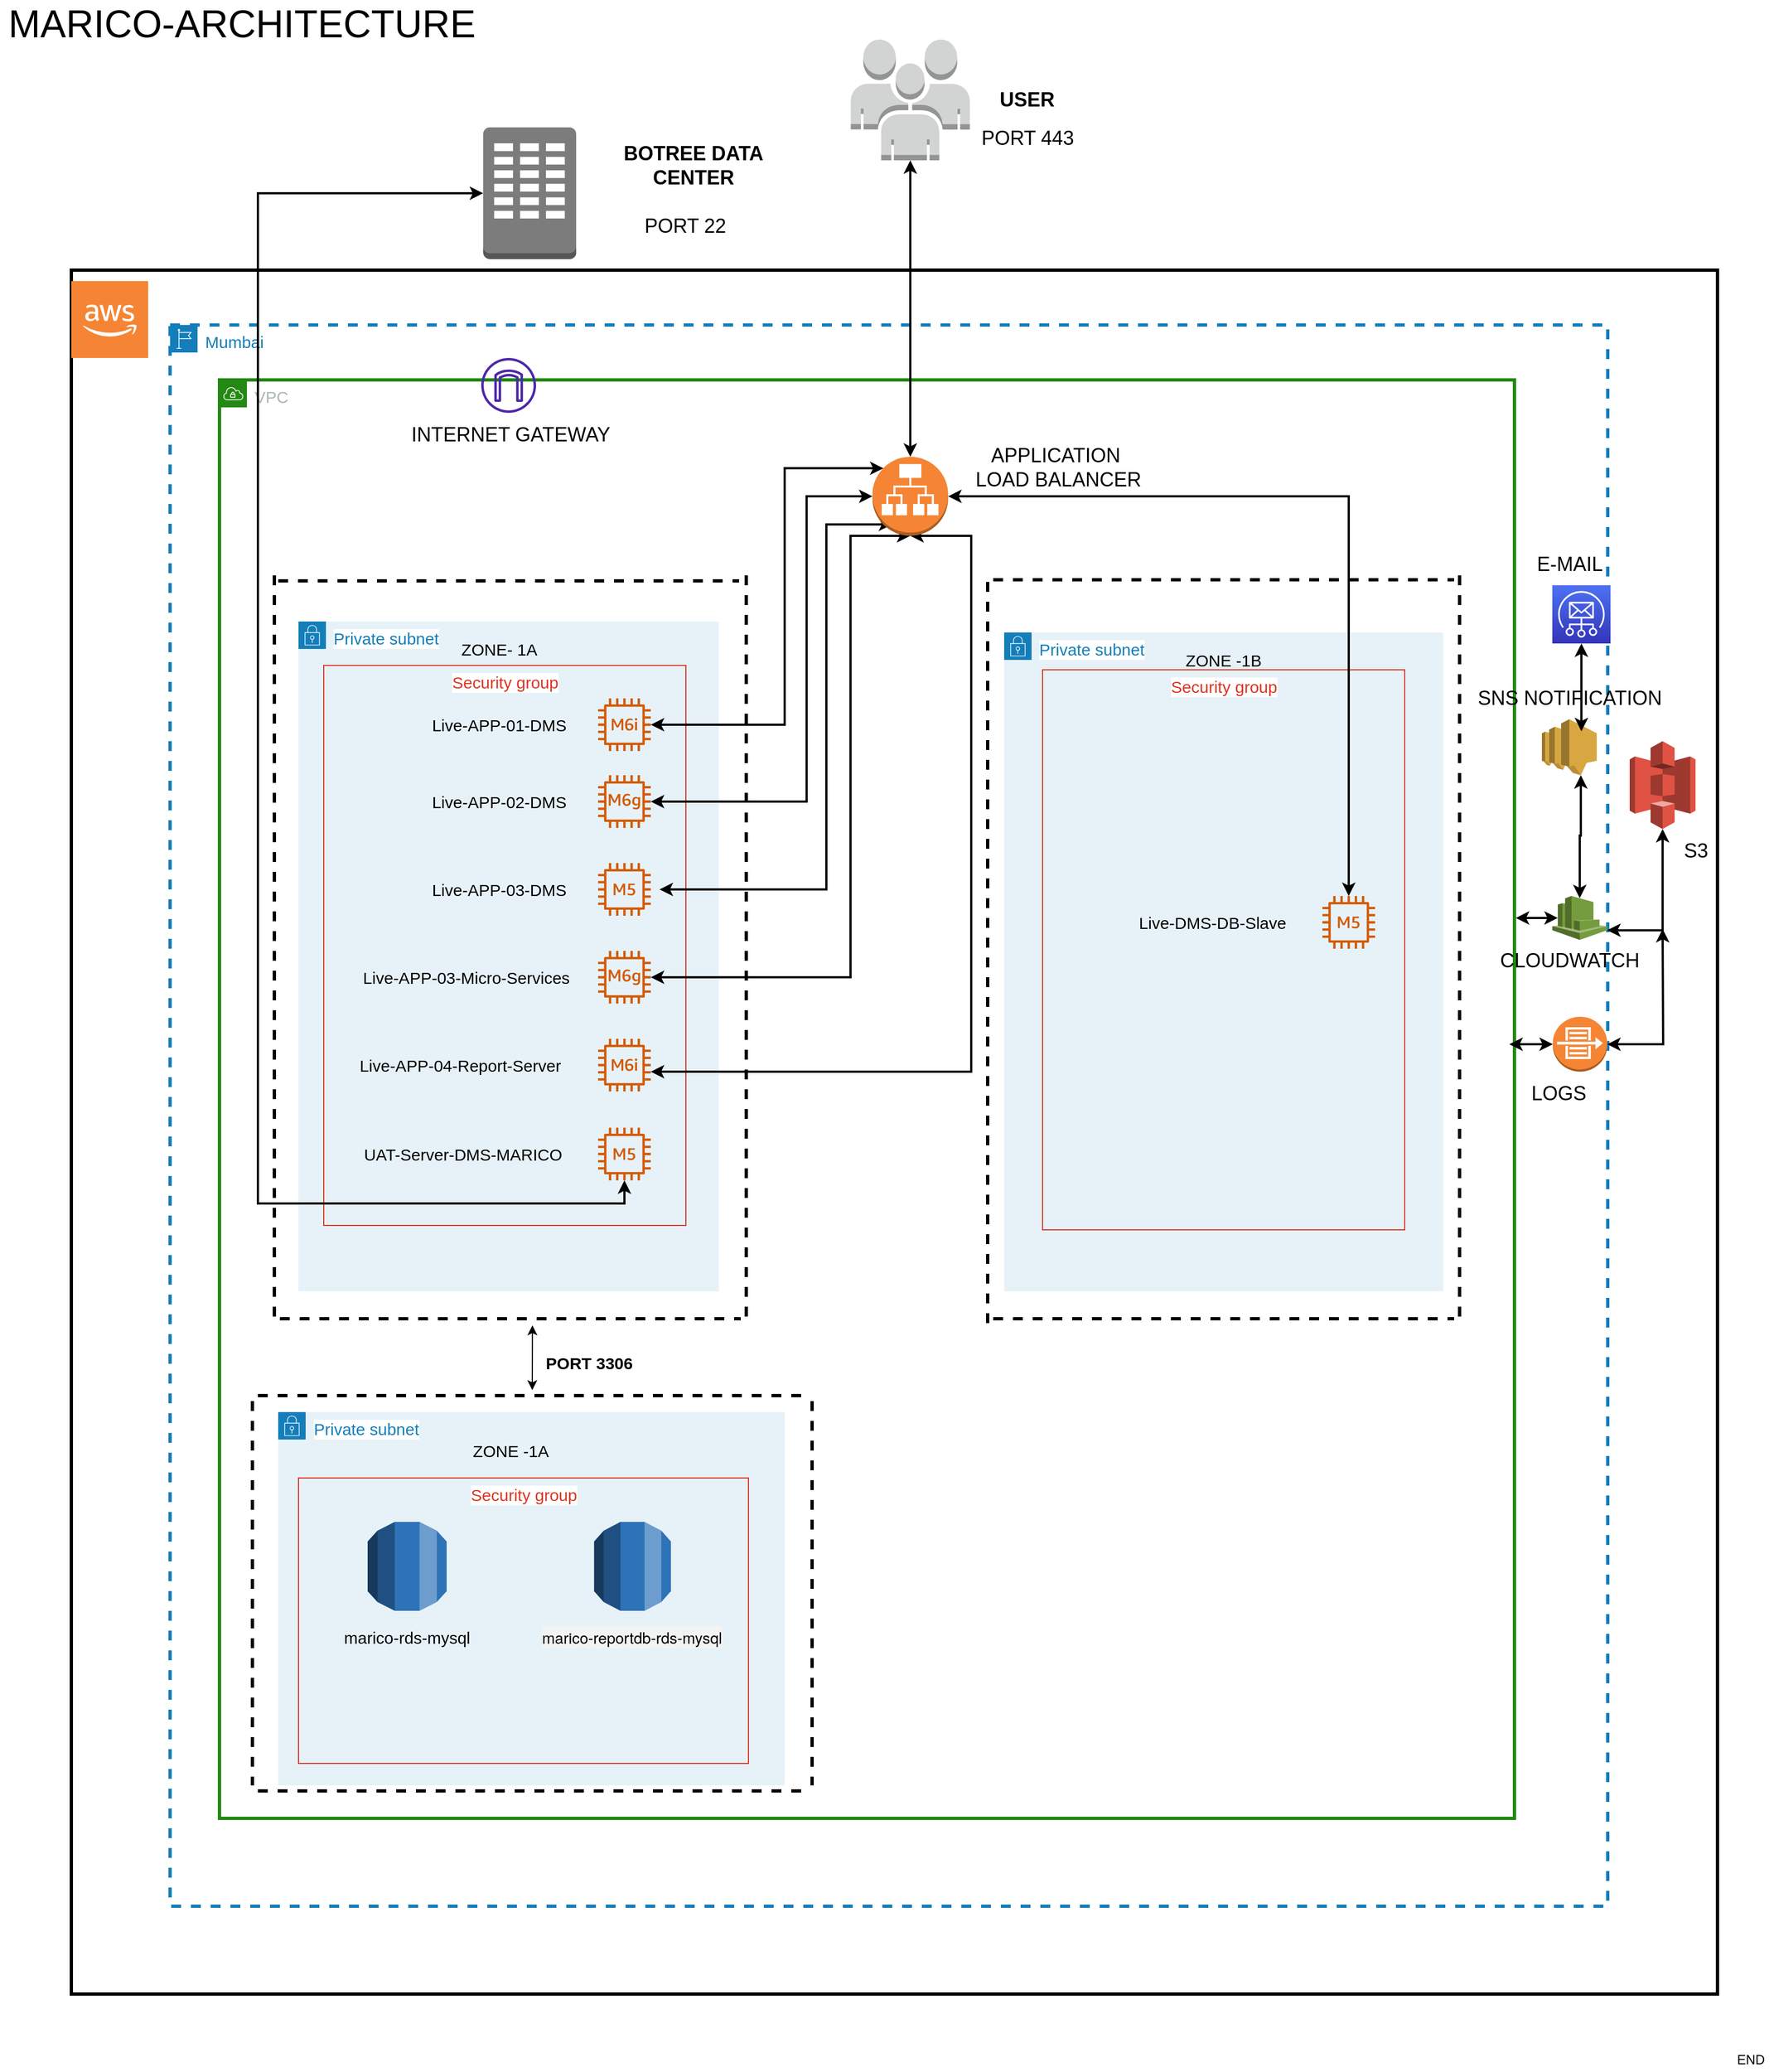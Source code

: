 <mxfile version="13.9.9" type="device"><diagram id="JyilSyNRjjPE3tcMWbiT" name="Page-2"><mxGraphModel dx="2287" dy="1421" grid="1" gridSize="10" guides="1" tooltips="1" connect="1" arrows="1" fold="1" page="1" pageScale="1" pageWidth="583" pageHeight="413" math="0" shadow="0"><root><mxCell id="L1LaA_qgiJY3RNdWZ7GD-0"/><mxCell id="L1LaA_qgiJY3RNdWZ7GD-1" parent="L1LaA_qgiJY3RNdWZ7GD-0"/><mxCell id="ITzRKUyNa860-uXXQrM_-3" value="" style="rounded=0;whiteSpace=wrap;html=1;labelBackgroundColor=#ffffff;strokeWidth=3;fontFamily=Times New Roman;fontSize=15;" parent="L1LaA_qgiJY3RNdWZ7GD-1" vertex="1"><mxGeometry x="-60" y="-70" width="1500" height="1570" as="geometry"/></mxCell><mxCell id="ITzRKUyNa860-uXXQrM_-4" value="" style="outlineConnect=0;dashed=0;verticalLabelPosition=bottom;verticalAlign=top;align=center;html=1;shape=mxgraph.aws3.cloud_2;fillColor=#F58534;gradientColor=none;labelBackgroundColor=#ffffff;strokeWidth=1;fontFamily=Times New Roman;fontSize=15;" parent="L1LaA_qgiJY3RNdWZ7GD-1" vertex="1"><mxGeometry x="-60" y="-60" width="70" height="70" as="geometry"/></mxCell><mxCell id="ITzRKUyNa860-uXXQrM_-5" value="&lt;font style=&quot;font-size: 15px;&quot;&gt;Mumbai&lt;/font&gt;" style="points=[[0,0],[0.25,0],[0.5,0],[0.75,0],[1,0],[1,0.25],[1,0.5],[1,0.75],[1,1],[0.75,1],[0.5,1],[0.25,1],[0,1],[0,0.75],[0,0.5],[0,0.25]];outlineConnect=0;gradientColor=none;html=1;whiteSpace=wrap;fontSize=12;fontStyle=0;shape=mxgraph.aws4.group;grIcon=mxgraph.aws4.group_region;strokeColor=#147EBA;fillColor=none;verticalAlign=top;align=left;spacingLeft=30;fontColor=#147EBA;dashed=1;labelBackgroundColor=#ffffff;strokeWidth=3;" parent="L1LaA_qgiJY3RNdWZ7GD-1" vertex="1"><mxGeometry x="30" y="-20" width="1310" height="1440" as="geometry"/></mxCell><mxCell id="ITzRKUyNa860-uXXQrM_-6" value="&lt;font style=&quot;font-size: 15px;&quot;&gt;VPC&lt;/font&gt;" style="points=[[0,0],[0.25,0],[0.5,0],[0.75,0],[1,0],[1,0.25],[1,0.5],[1,0.75],[1,1],[0.75,1],[0.5,1],[0.25,1],[0,1],[0,0.75],[0,0.5],[0,0.25]];outlineConnect=0;gradientColor=none;html=1;whiteSpace=wrap;fontSize=12;fontStyle=0;shape=mxgraph.aws4.group;grIcon=mxgraph.aws4.group_vpc;strokeColor=#248814;fillColor=none;verticalAlign=top;align=left;spacingLeft=30;fontColor=#AAB7B8;dashed=0;labelBackgroundColor=#ffffff;strokeWidth=3;" parent="L1LaA_qgiJY3RNdWZ7GD-1" vertex="1"><mxGeometry x="75" y="30" width="1180" height="1310" as="geometry"/></mxCell><mxCell id="ITzRKUyNa860-uXXQrM_-7" value="&lt;font style=&quot;font-size: 15px;&quot;&gt;Private subnet&lt;/font&gt;" style="points=[[0,0],[0.25,0],[0.5,0],[0.75,0],[1,0],[1,0.25],[1,0.5],[1,0.75],[1,1],[0.75,1],[0.5,1],[0.25,1],[0,1],[0,0.75],[0,0.5],[0,0.25]];outlineConnect=0;gradientColor=none;html=1;whiteSpace=wrap;fontSize=12;fontStyle=0;shape=mxgraph.aws4.group;grIcon=mxgraph.aws4.group_security_group;grStroke=0;strokeColor=#147EBA;fillColor=#E6F2F8;verticalAlign=top;align=left;spacingLeft=30;fontColor=#147EBA;dashed=0;labelBackgroundColor=#ffffff;" parent="L1LaA_qgiJY3RNdWZ7GD-1" vertex="1"><mxGeometry x="147" y="250" width="383" height="610" as="geometry"/></mxCell><mxCell id="ITzRKUyNa860-uXXQrM_-8" value="&lt;font style=&quot;font-size: 15px;&quot;&gt;Private subnet&lt;/font&gt;" style="points=[[0,0],[0.25,0],[0.5,0],[0.75,0],[1,0],[1,0.25],[1,0.5],[1,0.75],[1,1],[0.75,1],[0.5,1],[0.25,1],[0,1],[0,0.75],[0,0.5],[0,0.25]];outlineConnect=0;gradientColor=none;html=1;whiteSpace=wrap;fontSize=12;fontStyle=0;shape=mxgraph.aws4.group;grIcon=mxgraph.aws4.group_security_group;grStroke=0;strokeColor=#147EBA;fillColor=#E6F2F8;verticalAlign=top;align=left;spacingLeft=30;fontColor=#147EBA;dashed=0;labelBackgroundColor=#ffffff;" parent="L1LaA_qgiJY3RNdWZ7GD-1" vertex="1"><mxGeometry x="790" y="260" width="400" height="600" as="geometry"/></mxCell><mxCell id="ITzRKUyNa860-uXXQrM_-10" value="&lt;font style=&quot;font-size: 15px;&quot;&gt;Security group&lt;/font&gt;" style="fillColor=none;strokeColor=#DD3522;verticalAlign=top;fontStyle=0;fontColor=#DD3522;labelBackgroundColor=#ffffff;html=1;" parent="L1LaA_qgiJY3RNdWZ7GD-1" vertex="1"><mxGeometry x="170" y="290" width="330" height="510" as="geometry"/></mxCell><mxCell id="sH3xfjteHCas7f15_fcE-0" value="" style="sketch=0;outlineConnect=0;fontColor=#232F3E;gradientColor=none;fillColor=#D45B07;strokeColor=none;dashed=0;verticalLabelPosition=bottom;verticalAlign=top;align=center;html=1;fontSize=12;fontStyle=0;aspect=fixed;pointerEvents=1;shape=mxgraph.aws4.ec2_m6i_instance;" parent="L1LaA_qgiJY3RNdWZ7GD-1" vertex="1"><mxGeometry x="420" y="320" width="48" height="48" as="geometry"/></mxCell><mxCell id="sH3xfjteHCas7f15_fcE-2" value="" style="sketch=0;outlineConnect=0;fontColor=#232F3E;gradientColor=none;fillColor=#D45B07;strokeColor=none;dashed=0;verticalLabelPosition=bottom;verticalAlign=top;align=center;html=1;fontSize=12;fontStyle=0;aspect=fixed;pointerEvents=1;shape=mxgraph.aws4.m6g_instance;" parent="L1LaA_qgiJY3RNdWZ7GD-1" vertex="1"><mxGeometry x="420" y="390" width="48" height="48" as="geometry"/></mxCell><mxCell id="sH3xfjteHCas7f15_fcE-3" value="" style="sketch=0;outlineConnect=0;fontColor=#232F3E;gradientColor=none;fillColor=#D45B07;strokeColor=none;dashed=0;verticalLabelPosition=bottom;verticalAlign=top;align=center;html=1;fontSize=12;fontStyle=0;aspect=fixed;pointerEvents=1;shape=mxgraph.aws4.m5_instance;" parent="L1LaA_qgiJY3RNdWZ7GD-1" vertex="1"><mxGeometry x="420" y="470" width="48" height="48" as="geometry"/></mxCell><mxCell id="sH3xfjteHCas7f15_fcE-4" value="" style="sketch=0;outlineConnect=0;fontColor=#232F3E;gradientColor=none;fillColor=#D45B07;strokeColor=none;dashed=0;verticalLabelPosition=bottom;verticalAlign=top;align=center;html=1;fontSize=12;fontStyle=0;aspect=fixed;pointerEvents=1;shape=mxgraph.aws4.m6g_instance;" parent="L1LaA_qgiJY3RNdWZ7GD-1" vertex="1"><mxGeometry x="420" y="550" width="48" height="48" as="geometry"/></mxCell><mxCell id="sH3xfjteHCas7f15_fcE-5" value="" style="sketch=0;outlineConnect=0;fontColor=#232F3E;gradientColor=none;fillColor=#D45B07;strokeColor=none;dashed=0;verticalLabelPosition=bottom;verticalAlign=top;align=center;html=1;fontSize=12;fontStyle=0;aspect=fixed;pointerEvents=1;shape=mxgraph.aws4.ec2_m6i_instance;" parent="L1LaA_qgiJY3RNdWZ7GD-1" vertex="1"><mxGeometry x="420" y="630" width="48" height="48" as="geometry"/></mxCell><mxCell id="sH3xfjteHCas7f15_fcE-6" value="" style="sketch=0;outlineConnect=0;fontColor=#232F3E;gradientColor=none;fillColor=#D45B07;strokeColor=none;dashed=0;verticalLabelPosition=bottom;verticalAlign=top;align=center;html=1;fontSize=12;fontStyle=0;aspect=fixed;pointerEvents=1;shape=mxgraph.aws4.m5_instance;" parent="L1LaA_qgiJY3RNdWZ7GD-1" vertex="1"><mxGeometry x="420" y="711" width="48" height="48" as="geometry"/></mxCell><mxCell id="sH3xfjteHCas7f15_fcE-8" value="Live-APP-01-DMS" style="text;html=1;strokeColor=none;fillColor=none;align=center;verticalAlign=middle;whiteSpace=wrap;rounded=0;fontSize=15;" parent="L1LaA_qgiJY3RNdWZ7GD-1" vertex="1"><mxGeometry x="260" y="329" width="140" height="30" as="geometry"/></mxCell><mxCell id="sH3xfjteHCas7f15_fcE-9" value="&lt;font style=&quot;font-size: 15px;&quot;&gt;Live-APP-02-DMS&lt;/font&gt;" style="text;html=1;strokeColor=none;fillColor=none;align=center;verticalAlign=middle;whiteSpace=wrap;rounded=0;" parent="L1LaA_qgiJY3RNdWZ7GD-1" vertex="1"><mxGeometry x="260" y="399" width="140" height="30" as="geometry"/></mxCell><mxCell id="sH3xfjteHCas7f15_fcE-10" value="&lt;font style=&quot;font-size: 15px;&quot;&gt;Live-APP-03-DMS&lt;/font&gt;" style="text;html=1;strokeColor=none;fillColor=none;align=center;verticalAlign=middle;whiteSpace=wrap;rounded=0;" parent="L1LaA_qgiJY3RNdWZ7GD-1" vertex="1"><mxGeometry x="260" y="479" width="140" height="30" as="geometry"/></mxCell><mxCell id="sH3xfjteHCas7f15_fcE-11" value="&lt;font style=&quot;font-size: 15px;&quot;&gt;Live-APP-04-Report-Server&lt;/font&gt;" style="text;html=1;strokeColor=none;fillColor=none;align=center;verticalAlign=middle;whiteSpace=wrap;rounded=0;" parent="L1LaA_qgiJY3RNdWZ7GD-1" vertex="1"><mxGeometry x="200" y="639" width="188.5" height="30" as="geometry"/></mxCell><mxCell id="sH3xfjteHCas7f15_fcE-12" value="&lt;font style=&quot;font-size: 15px;&quot;&gt;Live-APP-03-Micro-Services&lt;/font&gt;" style="text;html=1;strokeColor=none;fillColor=none;align=center;verticalAlign=middle;whiteSpace=wrap;rounded=0;" parent="L1LaA_qgiJY3RNdWZ7GD-1" vertex="1"><mxGeometry x="200" y="559" width="200" height="30" as="geometry"/></mxCell><mxCell id="sH3xfjteHCas7f15_fcE-14" value="&lt;font style=&quot;font-size: 15px;&quot;&gt;UAT-Server-DMS-MARICO&lt;/font&gt;" style="text;html=1;strokeColor=none;fillColor=none;align=center;verticalAlign=middle;whiteSpace=wrap;rounded=0;" parent="L1LaA_qgiJY3RNdWZ7GD-1" vertex="1"><mxGeometry x="200" y="720" width="194.25" height="30" as="geometry"/></mxCell><mxCell id="sH3xfjteHCas7f15_fcE-15" value="&lt;font style=&quot;font-size: 15px&quot;&gt;ZONE- 1A&lt;/font&gt;" style="text;html=1;strokeColor=none;fillColor=none;align=center;verticalAlign=middle;whiteSpace=wrap;rounded=0;" parent="L1LaA_qgiJY3RNdWZ7GD-1" vertex="1"><mxGeometry x="260" y="260" width="140" height="30" as="geometry"/></mxCell><mxCell id="sH3xfjteHCas7f15_fcE-16" value="&lt;font style=&quot;font-size: 15px&quot;&gt;ZONE -1B&lt;/font&gt;" style="text;html=1;strokeColor=none;fillColor=none;align=center;verticalAlign=middle;whiteSpace=wrap;rounded=0;strokeWidth=1;" parent="L1LaA_qgiJY3RNdWZ7GD-1" vertex="1"><mxGeometry x="920" y="270" width="140" height="30" as="geometry"/></mxCell><mxCell id="Rf9Geps-EGxBJYO9oSR--0" value="" style="line;strokeWidth=3;direction=south;html=1;dashed=1;" parent="L1LaA_qgiJY3RNdWZ7GD-1" vertex="1"><mxGeometry x="550" y="208" width="10" height="682" as="geometry"/></mxCell><mxCell id="Rf9Geps-EGxBJYO9oSR--1" value="" style="line;strokeWidth=3;html=1;dashed=1;" parent="L1LaA_qgiJY3RNdWZ7GD-1" vertex="1"><mxGeometry x="130" y="880" width="420" height="10" as="geometry"/></mxCell><mxCell id="Rf9Geps-EGxBJYO9oSR--2" value="" style="line;strokeWidth=3;direction=south;html=1;dashed=1;" parent="L1LaA_qgiJY3RNdWZ7GD-1" vertex="1"><mxGeometry x="120" y="208" width="10" height="682" as="geometry"/></mxCell><mxCell id="Rf9Geps-EGxBJYO9oSR--3" value="" style="line;strokeWidth=3;html=1;dashed=1;" parent="L1LaA_qgiJY3RNdWZ7GD-1" vertex="1"><mxGeometry x="128.5" y="208" width="420" height="10" as="geometry"/></mxCell><mxCell id="Rf9Geps-EGxBJYO9oSR--4" value="" style="line;strokeWidth=3;html=1;dashed=1;" parent="L1LaA_qgiJY3RNdWZ7GD-1" vertex="1"><mxGeometry x="780" y="880" width="420" height="10" as="geometry"/></mxCell><mxCell id="Rf9Geps-EGxBJYO9oSR--5" value="" style="line;strokeWidth=3;html=1;dashed=1;" parent="L1LaA_qgiJY3RNdWZ7GD-1" vertex="1"><mxGeometry x="780" y="207" width="420" height="10" as="geometry"/></mxCell><mxCell id="Rf9Geps-EGxBJYO9oSR--6" value="" style="line;strokeWidth=3;direction=south;html=1;dashed=1;" parent="L1LaA_qgiJY3RNdWZ7GD-1" vertex="1"><mxGeometry x="1200" y="208" width="10" height="682" as="geometry"/></mxCell><mxCell id="Rf9Geps-EGxBJYO9oSR--7" value="" style="line;strokeWidth=3;direction=south;html=1;dashed=1;" parent="L1LaA_qgiJY3RNdWZ7GD-1" vertex="1"><mxGeometry x="770" y="214" width="10" height="682" as="geometry"/></mxCell><mxCell id="Rf9Geps-EGxBJYO9oSR--10" value="&lt;font style=&quot;font-size: 15px;&quot;&gt;Security group&lt;/font&gt;" style="fillColor=none;strokeColor=#DD3522;verticalAlign=top;fontStyle=0;fontColor=#DD3522;labelBackgroundColor=#ffffff;html=1;" parent="L1LaA_qgiJY3RNdWZ7GD-1" vertex="1"><mxGeometry x="825" y="294" width="330" height="510" as="geometry"/></mxCell><mxCell id="Rf9Geps-EGxBJYO9oSR--11" value="&lt;font style=&quot;font-size: 15px;&quot;&gt;Live-DMS-DB-Slave&lt;/font&gt;" style="text;html=1;strokeColor=none;fillColor=none;align=center;verticalAlign=middle;whiteSpace=wrap;rounded=0;" parent="L1LaA_qgiJY3RNdWZ7GD-1" vertex="1"><mxGeometry x="910" y="509" width="140" height="30" as="geometry"/></mxCell><mxCell id="Rf9Geps-EGxBJYO9oSR--12" value="" style="sketch=0;outlineConnect=0;fontColor=#232F3E;gradientColor=none;fillColor=#D45B07;strokeColor=none;dashed=0;verticalLabelPosition=bottom;verticalAlign=top;align=center;html=1;fontSize=12;fontStyle=0;aspect=fixed;pointerEvents=1;shape=mxgraph.aws4.m5_instance;" parent="L1LaA_qgiJY3RNdWZ7GD-1" vertex="1"><mxGeometry x="1080" y="500" width="48" height="48" as="geometry"/></mxCell><mxCell id="Rf9Geps-EGxBJYO9oSR--13" value="&lt;font style=&quot;font-size: 15px;&quot;&gt;Private subnet&lt;/font&gt;" style="points=[[0,0],[0.25,0],[0.5,0],[0.75,0],[1,0],[1,0.25],[1,0.5],[1,0.75],[1,1],[0.75,1],[0.5,1],[0.25,1],[0,1],[0,0.75],[0,0.5],[0,0.25]];outlineConnect=0;gradientColor=none;html=1;whiteSpace=wrap;fontSize=12;fontStyle=0;shape=mxgraph.aws4.group;grIcon=mxgraph.aws4.group_security_group;grStroke=0;strokeColor=#147EBA;fillColor=#E6F2F8;verticalAlign=top;align=left;spacingLeft=30;fontColor=#147EBA;dashed=0;labelBackgroundColor=#ffffff;" parent="L1LaA_qgiJY3RNdWZ7GD-1" vertex="1"><mxGeometry x="128.5" y="970" width="461.5" height="340" as="geometry"/></mxCell><mxCell id="Rf9Geps-EGxBJYO9oSR--15" value="&lt;font style=&quot;font-size: 15px;&quot;&gt;Security group&lt;/font&gt;" style="fillColor=none;strokeColor=#DD3522;verticalAlign=top;fontStyle=0;fontColor=#DD3522;labelBackgroundColor=#ffffff;html=1;" parent="L1LaA_qgiJY3RNdWZ7GD-1" vertex="1"><mxGeometry x="147" y="1030" width="410" height="260" as="geometry"/></mxCell><mxCell id="Rf9Geps-EGxBJYO9oSR--18" value="&lt;font style=&quot;font-size: 15px&quot;&gt;ZONE -1A&lt;/font&gt;" style="text;html=1;strokeColor=none;fillColor=none;align=center;verticalAlign=middle;whiteSpace=wrap;rounded=0;" parent="L1LaA_qgiJY3RNdWZ7GD-1" vertex="1"><mxGeometry x="245.75" y="990" width="188.5" height="30" as="geometry"/></mxCell><mxCell id="Rf9Geps-EGxBJYO9oSR--19" value="" style="outlineConnect=0;dashed=0;verticalLabelPosition=bottom;verticalAlign=top;align=center;html=1;shape=mxgraph.aws3.rds;fillColor=#2E73B8;gradientColor=none;strokeWidth=1;fontSize=15;" parent="L1LaA_qgiJY3RNdWZ7GD-1" vertex="1"><mxGeometry x="210" y="1070" width="72" height="81" as="geometry"/></mxCell><mxCell id="Rf9Geps-EGxBJYO9oSR--20" value="" style="outlineConnect=0;dashed=0;verticalLabelPosition=bottom;verticalAlign=top;align=center;html=1;shape=mxgraph.aws3.rds;fillColor=#2E73B8;gradientColor=none;strokeWidth=1;fontSize=15;" parent="L1LaA_qgiJY3RNdWZ7GD-1" vertex="1"><mxGeometry x="416.37" y="1070" width="70" height="81" as="geometry"/></mxCell><mxCell id="Rf9Geps-EGxBJYO9oSR--21" value="&lt;font style=&quot;font-size: 15px;&quot;&gt;marico-rds-mysql&lt;/font&gt;" style="text;html=1;strokeColor=none;fillColor=none;align=center;verticalAlign=middle;whiteSpace=wrap;rounded=0;" parent="L1LaA_qgiJY3RNdWZ7GD-1" vertex="1"><mxGeometry x="148.88" y="1160" width="194.25" height="30" as="geometry"/></mxCell><mxCell id="Rf9Geps-EGxBJYO9oSR--22" value="&lt;a style=&quot;background-color: rgb(242, 243, 243); border-radius: 2px; padding: 0px; text-decoration-line: none; cursor: default; pointer-events: none; font-family: &amp;quot;Amazon Ember&amp;quot;, &amp;quot;Helvetica Neue&amp;quot;, Roboto, Arial, sans-serif; font-size: 14px; text-align: start;&quot; class=&quot;awsui-breadcrumb-link&quot; href=&quot;https://ap-south-1.console.aws.amazon.com/rds/home?region=ap-south-1#&quot;&gt;&lt;span class=&quot;awsui-breadcrumb-link-text&quot;&gt;&lt;font color=&quot;#000000&quot;&gt;marico-reportdb-rds-mysql&lt;/font&gt;&lt;/span&gt;&lt;/a&gt;" style="text;html=1;strokeColor=none;fillColor=none;align=center;verticalAlign=middle;whiteSpace=wrap;rounded=0;fontColor=#000000;" parent="L1LaA_qgiJY3RNdWZ7GD-1" vertex="1"><mxGeometry x="354.25" y="1160" width="194.25" height="30" as="geometry"/></mxCell><mxCell id="Rf9Geps-EGxBJYO9oSR--23" value="" style="line;strokeWidth=3;html=1;dashed=1;" parent="L1LaA_qgiJY3RNdWZ7GD-1" vertex="1"><mxGeometry x="110" y="950" width="500" height="10" as="geometry"/></mxCell><mxCell id="Rf9Geps-EGxBJYO9oSR--24" value="" style="line;strokeWidth=3;direction=south;html=1;dashed=1;" parent="L1LaA_qgiJY3RNdWZ7GD-1" vertex="1"><mxGeometry x="610" y="960" width="10" height="350" as="geometry"/></mxCell><mxCell id="Rf9Geps-EGxBJYO9oSR--25" value="" style="line;strokeWidth=3;html=1;dashed=1;" parent="L1LaA_qgiJY3RNdWZ7GD-1" vertex="1"><mxGeometry x="110" y="1310" width="500" height="10" as="geometry"/></mxCell><mxCell id="Rf9Geps-EGxBJYO9oSR--26" value="" style="line;strokeWidth=3;direction=south;html=1;dashed=1;" parent="L1LaA_qgiJY3RNdWZ7GD-1" vertex="1"><mxGeometry x="100" y="960" width="10" height="350" as="geometry"/></mxCell><mxCell id="Rf9Geps-EGxBJYO9oSR--41" style="edgeStyle=orthogonalEdgeStyle;rounded=0;orthogonalLoop=1;jettySize=auto;html=1;fontSize=15;fontColor=#000000;strokeWidth=2;startArrow=classic;startFill=1;exitX=0;exitY=0.5;exitDx=0;exitDy=0;exitPerimeter=0;" parent="L1LaA_qgiJY3RNdWZ7GD-1" source="Rf9Geps-EGxBJYO9oSR--29" target="sH3xfjteHCas7f15_fcE-6" edge="1"><mxGeometry relative="1" as="geometry"><mxPoint x="240" y="-140" as="sourcePoint"/><Array as="points"><mxPoint x="110" y="-140"/><mxPoint x="110" y="780"/><mxPoint x="444" y="780"/></Array></mxGeometry></mxCell><mxCell id="Rf9Geps-EGxBJYO9oSR--29" value="" style="outlineConnect=0;dashed=0;verticalLabelPosition=bottom;verticalAlign=top;align=center;html=1;shape=mxgraph.aws3.corporate_data_center;fillColor=#7D7C7C;gradientColor=none;strokeWidth=1;fontSize=15;fontColor=#000000;" parent="L1LaA_qgiJY3RNdWZ7GD-1" vertex="1"><mxGeometry x="315.25" y="-200" width="84.75" height="120" as="geometry"/></mxCell><mxCell id="Rf9Geps-EGxBJYO9oSR--40" style="edgeStyle=orthogonalEdgeStyle;rounded=0;orthogonalLoop=1;jettySize=auto;html=1;exitX=1;exitY=0.5;exitDx=0;exitDy=0;exitPerimeter=0;fontSize=15;fontColor=#000000;strokeWidth=2;startArrow=classic;startFill=1;" parent="L1LaA_qgiJY3RNdWZ7GD-1" source="Rf9Geps-EGxBJYO9oSR--32" target="Rf9Geps-EGxBJYO9oSR--12" edge="1"><mxGeometry relative="1" as="geometry"/></mxCell><mxCell id="Rf9Geps-EGxBJYO9oSR--51" style="edgeStyle=orthogonalEdgeStyle;rounded=0;orthogonalLoop=1;jettySize=auto;html=1;exitX=0.145;exitY=0.145;exitDx=0;exitDy=0;exitPerimeter=0;strokeWidth=2;fontSize=18;fontColor=#000000;startArrow=classic;startFill=1;" parent="L1LaA_qgiJY3RNdWZ7GD-1" source="Rf9Geps-EGxBJYO9oSR--32" target="sH3xfjteHCas7f15_fcE-0" edge="1"><mxGeometry relative="1" as="geometry"><Array as="points"><mxPoint x="590" y="110"/><mxPoint x="590" y="344"/></Array></mxGeometry></mxCell><mxCell id="Rf9Geps-EGxBJYO9oSR--52" style="edgeStyle=orthogonalEdgeStyle;rounded=0;orthogonalLoop=1;jettySize=auto;html=1;exitX=0;exitY=0.5;exitDx=0;exitDy=0;exitPerimeter=0;strokeWidth=2;fontSize=18;fontColor=#000000;startArrow=classic;startFill=1;" parent="L1LaA_qgiJY3RNdWZ7GD-1" source="Rf9Geps-EGxBJYO9oSR--32" target="sH3xfjteHCas7f15_fcE-2" edge="1"><mxGeometry relative="1" as="geometry"><Array as="points"><mxPoint x="610" y="136"/><mxPoint x="610" y="414"/></Array></mxGeometry></mxCell><mxCell id="Rf9Geps-EGxBJYO9oSR--53" style="edgeStyle=orthogonalEdgeStyle;rounded=0;orthogonalLoop=1;jettySize=auto;html=1;exitX=0.145;exitY=0.855;exitDx=0;exitDy=0;exitPerimeter=0;strokeWidth=2;fontSize=18;fontColor=#000000;startArrow=classic;startFill=1;" parent="L1LaA_qgiJY3RNdWZ7GD-1" edge="1"><mxGeometry relative="1" as="geometry"><mxPoint x="688.005" y="161.56" as="sourcePoint"/><mxPoint x="476" y="494" as="targetPoint"/><Array as="points"><mxPoint x="628" y="162"/><mxPoint x="628" y="494"/></Array></mxGeometry></mxCell><mxCell id="Rf9Geps-EGxBJYO9oSR--54" style="edgeStyle=orthogonalEdgeStyle;rounded=0;orthogonalLoop=1;jettySize=auto;html=1;exitX=0.5;exitY=1;exitDx=0;exitDy=0;exitPerimeter=0;strokeWidth=2;fontSize=18;fontColor=#000000;startArrow=classic;startFill=1;" parent="L1LaA_qgiJY3RNdWZ7GD-1" source="Rf9Geps-EGxBJYO9oSR--32" target="sH3xfjteHCas7f15_fcE-4" edge="1"><mxGeometry relative="1" as="geometry"><Array as="points"><mxPoint x="650" y="172"/><mxPoint x="650" y="574"/></Array></mxGeometry></mxCell><mxCell id="Rf9Geps-EGxBJYO9oSR--55" style="edgeStyle=orthogonalEdgeStyle;rounded=0;orthogonalLoop=1;jettySize=auto;html=1;exitX=0.5;exitY=1;exitDx=0;exitDy=0;exitPerimeter=0;strokeWidth=2;fontSize=18;fontColor=#000000;startArrow=classic;startFill=1;" parent="L1LaA_qgiJY3RNdWZ7GD-1" source="Rf9Geps-EGxBJYO9oSR--32" target="sH3xfjteHCas7f15_fcE-5" edge="1"><mxGeometry relative="1" as="geometry"><Array as="points"><mxPoint x="760" y="172"/><mxPoint x="760" y="660"/></Array></mxGeometry></mxCell><mxCell id="Rf9Geps-EGxBJYO9oSR--32" value="" style="outlineConnect=0;dashed=0;verticalLabelPosition=bottom;verticalAlign=top;align=center;html=1;shape=mxgraph.aws3.application_load_balancer;fillColor=#F58534;gradientColor=none;strokeWidth=1;fontSize=15;fontColor=#000000;" parent="L1LaA_qgiJY3RNdWZ7GD-1" vertex="1"><mxGeometry x="670" y="100" width="69" height="72" as="geometry"/></mxCell><mxCell id="Rf9Geps-EGxBJYO9oSR--45" value="" style="endArrow=classic;startArrow=classic;html=1;rounded=0;fontSize=15;fontColor=#000000;entryX=0.548;entryY=1.1;entryDx=0;entryDy=0;entryPerimeter=0;" parent="L1LaA_qgiJY3RNdWZ7GD-1" source="Rf9Geps-EGxBJYO9oSR--23" target="Rf9Geps-EGxBJYO9oSR--1" edge="1"><mxGeometry width="50" height="50" relative="1" as="geometry"><mxPoint x="630" y="860" as="sourcePoint"/><mxPoint x="680" y="810" as="targetPoint"/></mxGeometry></mxCell><mxCell id="Rf9Geps-EGxBJYO9oSR--46" value="&lt;font style=&quot;font-size: 15px;&quot;&gt;&lt;b&gt;PORT 3306&lt;/b&gt;&lt;/font&gt;" style="text;html=1;strokeColor=none;fillColor=none;align=center;verticalAlign=middle;whiteSpace=wrap;rounded=0;" parent="L1LaA_qgiJY3RNdWZ7GD-1" vertex="1"><mxGeometry x="315.25" y="910" width="194.25" height="30" as="geometry"/></mxCell><mxCell id="Rf9Geps-EGxBJYO9oSR--47" value="&lt;font style=&quot;font-size: 18px;&quot;&gt;BOTREE DATA CENTER&lt;/font&gt;" style="text;html=1;strokeColor=none;fillColor=none;align=center;verticalAlign=middle;whiteSpace=wrap;rounded=0;fontSize=18;fontStyle=1" parent="L1LaA_qgiJY3RNdWZ7GD-1" vertex="1"><mxGeometry x="410" y="-180" width="194.25" height="30" as="geometry"/></mxCell><mxCell id="Rf9Geps-EGxBJYO9oSR--48" value="PORT 22" style="text;html=1;align=center;verticalAlign=middle;resizable=0;points=[];autosize=1;strokeColor=none;fillColor=none;fontSize=18;fontColor=#000000;" parent="L1LaA_qgiJY3RNdWZ7GD-1" vertex="1"><mxGeometry x="448.5" y="-130" width="100" height="40" as="geometry"/></mxCell><mxCell id="Rf9Geps-EGxBJYO9oSR--49" value="" style="sketch=0;outlineConnect=0;fontColor=#232F3E;gradientColor=none;fillColor=#4D27AA;strokeColor=none;dashed=0;verticalLabelPosition=bottom;verticalAlign=top;align=center;html=1;fontSize=12;fontStyle=0;aspect=fixed;pointerEvents=1;shape=mxgraph.aws4.internet_gateway;strokeWidth=1;" parent="L1LaA_qgiJY3RNdWZ7GD-1" vertex="1"><mxGeometry x="313.5" y="10" width="50" height="50" as="geometry"/></mxCell><mxCell id="Rf9Geps-EGxBJYO9oSR--50" value="INTERNET GATEWAY" style="text;html=1;align=center;verticalAlign=middle;resizable=0;points=[];autosize=1;strokeColor=none;fillColor=none;fontSize=18;fontColor=#000000;" parent="L1LaA_qgiJY3RNdWZ7GD-1" vertex="1"><mxGeometry x="240" y="60" width="200" height="40" as="geometry"/></mxCell><mxCell id="Rf9Geps-EGxBJYO9oSR--60" style="edgeStyle=orthogonalEdgeStyle;rounded=0;orthogonalLoop=1;jettySize=auto;html=1;exitX=0.71;exitY=1;exitDx=0;exitDy=0;exitPerimeter=0;entryX=0.5;entryY=0.05;entryDx=0;entryDy=0;entryPerimeter=0;strokeWidth=2;fontSize=18;fontColor=#000000;startArrow=classic;startFill=1;" parent="L1LaA_qgiJY3RNdWZ7GD-1" source="Rf9Geps-EGxBJYO9oSR--56" target="Rf9Geps-EGxBJYO9oSR--59" edge="1"><mxGeometry relative="1" as="geometry"/></mxCell><mxCell id="Rf9Geps-EGxBJYO9oSR--56" value="" style="outlineConnect=0;dashed=0;verticalLabelPosition=bottom;verticalAlign=top;align=center;html=1;shape=mxgraph.aws3.sns;fillColor=#D9A741;gradientColor=none;strokeWidth=1;fontSize=18;fontColor=#000000;" parent="L1LaA_qgiJY3RNdWZ7GD-1" vertex="1"><mxGeometry x="1280" y="339" width="50" height="51" as="geometry"/></mxCell><mxCell id="Rf9Geps-EGxBJYO9oSR--61" style="edgeStyle=orthogonalEdgeStyle;rounded=0;orthogonalLoop=1;jettySize=auto;html=1;exitX=0.1;exitY=0.5;exitDx=0;exitDy=0;exitPerimeter=0;entryX=1.001;entryY=0.374;entryDx=0;entryDy=0;entryPerimeter=0;strokeWidth=2;fontSize=18;fontColor=#000000;startArrow=classic;startFill=1;" parent="L1LaA_qgiJY3RNdWZ7GD-1" source="Rf9Geps-EGxBJYO9oSR--59" target="ITzRKUyNa860-uXXQrM_-6" edge="1"><mxGeometry relative="1" as="geometry"/></mxCell><mxCell id="Rf9Geps-EGxBJYO9oSR--59" value="" style="outlineConnect=0;dashed=0;verticalLabelPosition=bottom;verticalAlign=top;align=center;html=1;shape=mxgraph.aws3.cloudwatch;fillColor=#759C3E;gradientColor=none;strokeWidth=1;fontSize=18;fontColor=#000000;" parent="L1LaA_qgiJY3RNdWZ7GD-1" vertex="1"><mxGeometry x="1289.5" y="500" width="50" height="40" as="geometry"/></mxCell><mxCell id="Rf9Geps-EGxBJYO9oSR--64" style="edgeStyle=orthogonalEdgeStyle;rounded=0;orthogonalLoop=1;jettySize=auto;html=1;exitX=0;exitY=0.5;exitDx=0;exitDy=0;exitPerimeter=0;entryX=0.996;entryY=0.462;entryDx=0;entryDy=0;entryPerimeter=0;strokeWidth=2;fontSize=18;fontColor=#000000;startArrow=classic;startFill=1;" parent="L1LaA_qgiJY3RNdWZ7GD-1" source="Rf9Geps-EGxBJYO9oSR--62" target="ITzRKUyNa860-uXXQrM_-6" edge="1"><mxGeometry relative="1" as="geometry"/></mxCell><mxCell id="Rf9Geps-EGxBJYO9oSR--71" style="edgeStyle=orthogonalEdgeStyle;rounded=0;orthogonalLoop=1;jettySize=auto;html=1;exitX=1;exitY=0.5;exitDx=0;exitDy=0;exitPerimeter=0;strokeWidth=2;fontSize=18;fontColor=#000000;startArrow=classic;startFill=1;" parent="L1LaA_qgiJY3RNdWZ7GD-1" source="Rf9Geps-EGxBJYO9oSR--62" edge="1"><mxGeometry relative="1" as="geometry"><mxPoint x="1390" y="530" as="targetPoint"/></mxGeometry></mxCell><mxCell id="Rf9Geps-EGxBJYO9oSR--62" value="" style="outlineConnect=0;dashed=0;verticalLabelPosition=bottom;verticalAlign=top;align=center;html=1;shape=mxgraph.aws3.flow_logs;fillColor=#F58534;gradientColor=none;strokeWidth=1;fontSize=18;fontColor=#000000;" parent="L1LaA_qgiJY3RNdWZ7GD-1" vertex="1"><mxGeometry x="1290" y="610" width="49.5" height="50" as="geometry"/></mxCell><mxCell id="Rf9Geps-EGxBJYO9oSR--66" style="edgeStyle=orthogonalEdgeStyle;rounded=0;orthogonalLoop=1;jettySize=auto;html=1;exitX=0.5;exitY=1;exitDx=0;exitDy=0;exitPerimeter=0;strokeWidth=2;fontSize=18;fontColor=#000000;startArrow=classic;startFill=1;" parent="L1LaA_qgiJY3RNdWZ7GD-1" source="Rf9Geps-EGxBJYO9oSR--65" edge="1"><mxGeometry relative="1" as="geometry"><mxPoint x="1316" y="350" as="targetPoint"/></mxGeometry></mxCell><mxCell id="Rf9Geps-EGxBJYO9oSR--65" value="" style="sketch=0;points=[[0,0,0],[0.25,0,0],[0.5,0,0],[0.75,0,0],[1,0,0],[0,1,0],[0.25,1,0],[0.5,1,0],[0.75,1,0],[1,1,0],[0,0.25,0],[0,0.5,0],[0,0.75,0],[1,0.25,0],[1,0.5,0],[1,0.75,0]];outlineConnect=0;fontColor=#232F3E;gradientColor=#4D72F3;gradientDirection=north;fillColor=#3334B9;strokeColor=#ffffff;dashed=0;verticalLabelPosition=bottom;verticalAlign=top;align=center;html=1;fontSize=12;fontStyle=0;aspect=fixed;shape=mxgraph.aws4.resourceIcon;resIcon=mxgraph.aws4.simple_email_service;strokeWidth=1;" parent="L1LaA_qgiJY3RNdWZ7GD-1" vertex="1"><mxGeometry x="1289.5" y="217" width="53" height="53" as="geometry"/></mxCell><mxCell id="Rf9Geps-EGxBJYO9oSR--69" style="edgeStyle=orthogonalEdgeStyle;rounded=0;orthogonalLoop=1;jettySize=auto;html=1;exitX=0.5;exitY=1;exitDx=0;exitDy=0;exitPerimeter=0;entryX=1;entryY=0.78;entryDx=0;entryDy=0;entryPerimeter=0;strokeWidth=2;fontSize=18;fontColor=#000000;startArrow=classic;startFill=1;" parent="L1LaA_qgiJY3RNdWZ7GD-1" source="Rf9Geps-EGxBJYO9oSR--67" target="Rf9Geps-EGxBJYO9oSR--59" edge="1"><mxGeometry relative="1" as="geometry"/></mxCell><mxCell id="Rf9Geps-EGxBJYO9oSR--67" value="" style="outlineConnect=0;dashed=0;verticalLabelPosition=bottom;verticalAlign=top;align=center;html=1;shape=mxgraph.aws3.s3;fillColor=#E05243;gradientColor=none;strokeWidth=1;fontSize=18;fontColor=#000000;" parent="L1LaA_qgiJY3RNdWZ7GD-1" vertex="1"><mxGeometry x="1360" y="359" width="60" height="80" as="geometry"/></mxCell><mxCell id="Rf9Geps-EGxBJYO9oSR--72" value="LOGS" style="text;html=1;align=center;verticalAlign=middle;resizable=0;points=[];autosize=1;strokeColor=none;fillColor=none;fontSize=18;fontColor=#000000;" parent="L1LaA_qgiJY3RNdWZ7GD-1" vertex="1"><mxGeometry x="1260" y="660" width="70" height="40" as="geometry"/></mxCell><mxCell id="Rf9Geps-EGxBJYO9oSR--73" value="CLOUDWATCH" style="text;html=1;align=center;verticalAlign=middle;resizable=0;points=[];autosize=1;strokeColor=none;fillColor=none;fontSize=18;fontColor=#000000;" parent="L1LaA_qgiJY3RNdWZ7GD-1" vertex="1"><mxGeometry x="1230" y="539" width="150" height="40" as="geometry"/></mxCell><mxCell id="Rf9Geps-EGxBJYO9oSR--74" value="SNS NOTIFICATION" style="text;html=1;align=center;verticalAlign=middle;resizable=0;points=[];autosize=1;strokeColor=none;fillColor=none;fontSize=18;fontColor=#000000;" parent="L1LaA_qgiJY3RNdWZ7GD-1" vertex="1"><mxGeometry x="1210" y="300" width="190" height="40" as="geometry"/></mxCell><mxCell id="Rf9Geps-EGxBJYO9oSR--75" value="E-MAIL" style="text;html=1;align=center;verticalAlign=middle;resizable=0;points=[];autosize=1;strokeColor=none;fillColor=none;fontSize=18;fontColor=#000000;" parent="L1LaA_qgiJY3RNdWZ7GD-1" vertex="1"><mxGeometry x="1265" y="178" width="80" height="40" as="geometry"/></mxCell><mxCell id="Rf9Geps-EGxBJYO9oSR--76" value="S3" style="text;html=1;align=center;verticalAlign=middle;resizable=0;points=[];autosize=1;strokeColor=none;fillColor=none;fontSize=18;fontColor=#000000;" parent="L1LaA_qgiJY3RNdWZ7GD-1" vertex="1"><mxGeometry x="1395" y="439" width="50" height="40" as="geometry"/></mxCell><mxCell id="Rf9Geps-EGxBJYO9oSR--77" value="APPLICATION&amp;nbsp;&lt;br&gt;LOAD BALANCER" style="text;html=1;align=center;verticalAlign=middle;resizable=0;points=[];autosize=1;strokeColor=none;fillColor=none;fontSize=18;fontColor=#000000;" parent="L1LaA_qgiJY3RNdWZ7GD-1" vertex="1"><mxGeometry x="754" y="80" width="170" height="60" as="geometry"/></mxCell><mxCell id="Rf9Geps-EGxBJYO9oSR--79" style="edgeStyle=orthogonalEdgeStyle;rounded=0;orthogonalLoop=1;jettySize=auto;html=1;exitX=0.5;exitY=1;exitDx=0;exitDy=0;exitPerimeter=0;strokeWidth=2;fontSize=18;fontColor=#000000;startArrow=classic;startFill=1;" parent="L1LaA_qgiJY3RNdWZ7GD-1" source="Rf9Geps-EGxBJYO9oSR--78" target="Rf9Geps-EGxBJYO9oSR--32" edge="1"><mxGeometry relative="1" as="geometry"/></mxCell><mxCell id="Rf9Geps-EGxBJYO9oSR--78" value="" style="outlineConnect=0;dashed=0;verticalLabelPosition=bottom;verticalAlign=top;align=center;html=1;shape=mxgraph.aws3.users;fillColor=#D2D3D3;gradientColor=none;strokeWidth=1;fontSize=18;fontColor=#000000;" parent="L1LaA_qgiJY3RNdWZ7GD-1" vertex="1"><mxGeometry x="650.25" y="-280" width="108.5" height="110" as="geometry"/></mxCell><mxCell id="Rf9Geps-EGxBJYO9oSR--80" value="PORT 443" style="text;html=1;align=center;verticalAlign=middle;resizable=0;points=[];autosize=1;strokeColor=none;fillColor=none;fontSize=18;fontColor=#000000;" parent="L1LaA_qgiJY3RNdWZ7GD-1" vertex="1"><mxGeometry x="756.12" y="-210" width="110" height="40" as="geometry"/></mxCell><mxCell id="sykZvZKD4Zdzrkm-WBUe-0" value="&lt;font style=&quot;font-size: 18px&quot;&gt;USER&lt;/font&gt;" style="text;html=1;strokeColor=none;fillColor=none;align=center;verticalAlign=middle;whiteSpace=wrap;rounded=0;fontSize=18;fontStyle=1" vertex="1" parent="L1LaA_qgiJY3RNdWZ7GD-1"><mxGeometry x="714" y="-240" width="194.25" height="30" as="geometry"/></mxCell><mxCell id="sykZvZKD4Zdzrkm-WBUe-1" value="&lt;font style=&quot;font-size: 35px&quot;&gt;MARICO-ARCHITECTURE&lt;/font&gt;" style="text;html=1;align=center;verticalAlign=middle;resizable=0;points=[];autosize=1;" vertex="1" parent="L1LaA_qgiJY3RNdWZ7GD-1"><mxGeometry x="-124.75" y="-310" width="440" height="30" as="geometry"/></mxCell><mxCell id="sykZvZKD4Zdzrkm-WBUe-2" value="END" style="text;html=1;align=center;verticalAlign=middle;resizable=0;points=[];autosize=1;" vertex="1" parent="L1LaA_qgiJY3RNdWZ7GD-1"><mxGeometry x="1450" y="1550" width="40" height="20" as="geometry"/></mxCell></root></mxGraphModel></diagram></mxfile>